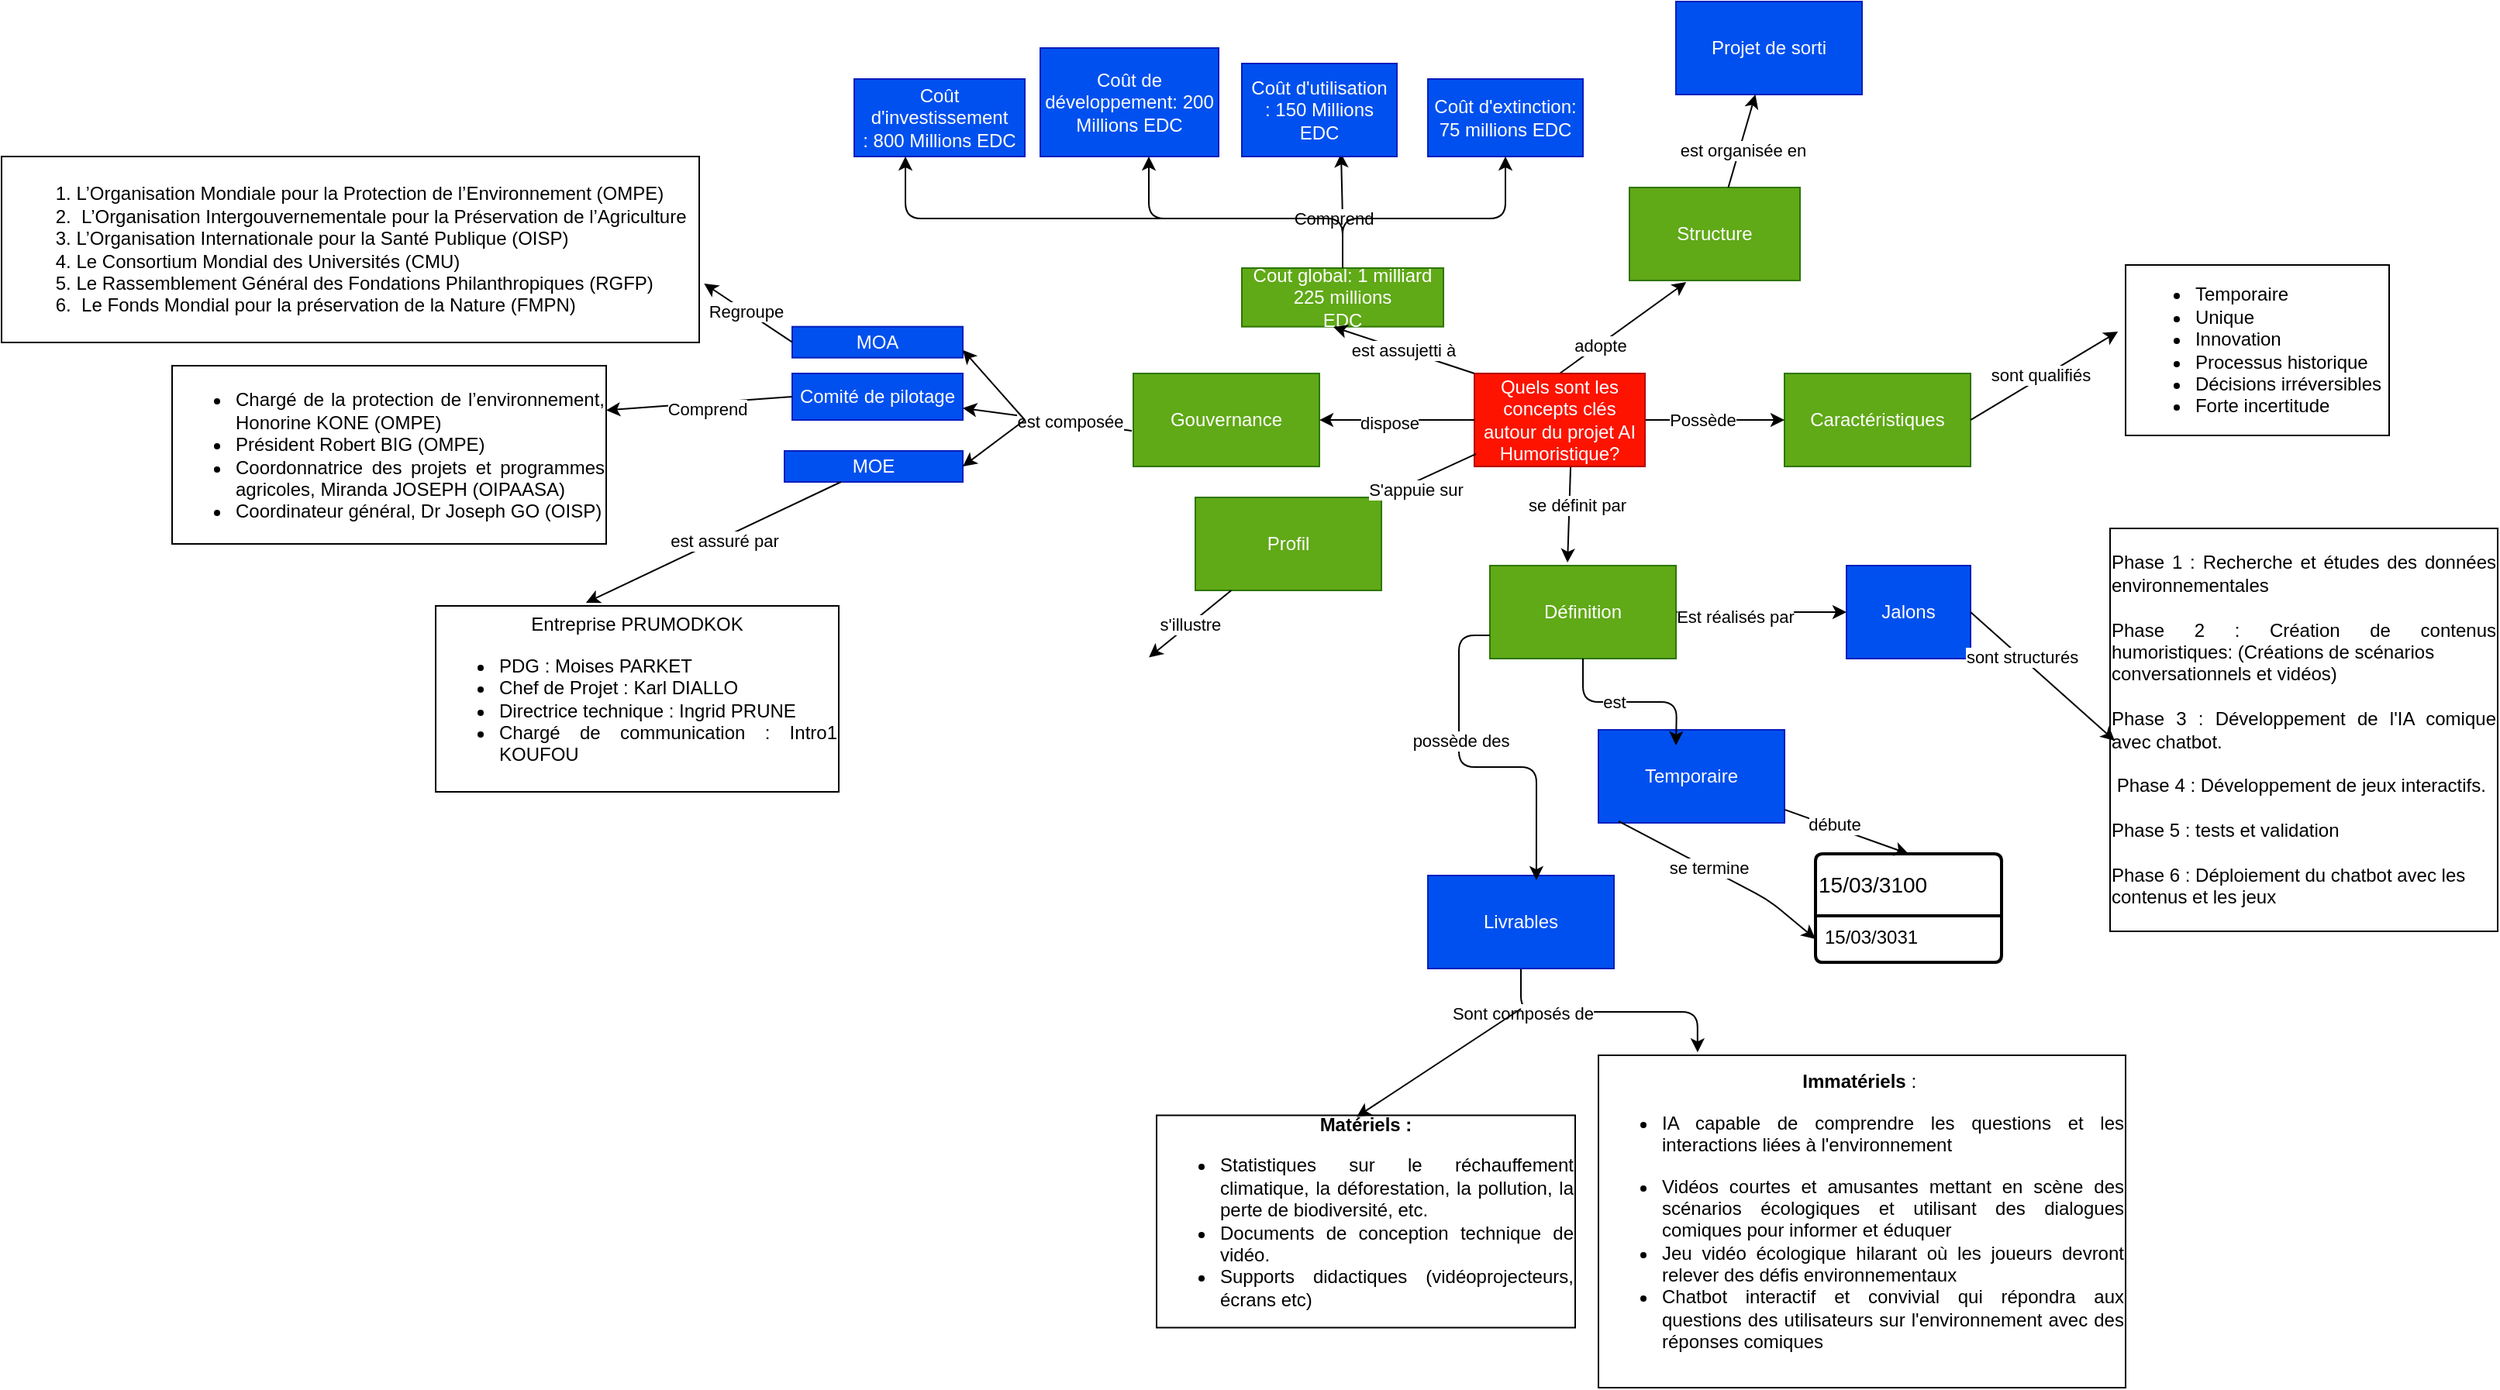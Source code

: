 <mxfile version="21.7.4" type="github">
  <diagram name="Page-1" id="jgOCqi_5Tre719O6qRZA">
    <mxGraphModel dx="2283" dy="1401" grid="1" gridSize="10" guides="1" tooltips="1" connect="1" arrows="1" fold="1" page="1" pageScale="1" pageWidth="1169" pageHeight="827" math="0" shadow="0">
      <root>
        <mxCell id="0" />
        <mxCell id="1" parent="0" />
        <mxCell id="ao5Dx0EDBYfPbkmx_Ae1-1" value="Projet de sorti" style="rounded=0;whiteSpace=wrap;html=1;fillColor=#0050ef;fontColor=#ffffff;strokeColor=#001DBC;" vertex="1" parent="1">
          <mxGeometry x="650" y="-210" width="120" height="60" as="geometry" />
        </mxCell>
        <mxCell id="ao5Dx0EDBYfPbkmx_Ae1-4" value="Structure" style="rounded=0;whiteSpace=wrap;html=1;fillColor=#60a917;fontColor=#ffffff;strokeColor=#2D7600;" vertex="1" parent="1">
          <mxGeometry x="620" y="-90" width="110" height="60" as="geometry" />
        </mxCell>
        <mxCell id="ao5Dx0EDBYfPbkmx_Ae1-95" style="edgeStyle=orthogonalEdgeStyle;orthogonalLoop=1;jettySize=auto;html=1;entryX=0.188;entryY=-0.009;entryDx=0;entryDy=0;entryPerimeter=0;" edge="1" parent="1" source="ao5Dx0EDBYfPbkmx_Ae1-6" target="ao5Dx0EDBYfPbkmx_Ae1-41">
          <mxGeometry relative="1" as="geometry" />
        </mxCell>
        <mxCell id="ao5Dx0EDBYfPbkmx_Ae1-96" value="Sont composés de" style="edgeLabel;html=1;align=center;verticalAlign=middle;resizable=0;points=[];" vertex="1" connectable="0" parent="ao5Dx0EDBYfPbkmx_Ae1-95">
          <mxGeometry x="-0.652" y="-1" relative="1" as="geometry">
            <mxPoint as="offset" />
          </mxGeometry>
        </mxCell>
        <mxCell id="ao5Dx0EDBYfPbkmx_Ae1-6" value="Livrables " style="rounded=0;whiteSpace=wrap;html=1;fillColor=#0050ef;fontColor=#ffffff;strokeColor=#001DBC;" vertex="1" parent="1">
          <mxGeometry x="490" y="354" width="120" height="60" as="geometry" />
        </mxCell>
        <mxCell id="ao5Dx0EDBYfPbkmx_Ae1-78" value="" style="edgeStyle=orthogonalEdgeStyle;orthogonalLoop=1;jettySize=auto;html=1;entryX=0;entryY=0.5;entryDx=0;entryDy=0;" edge="1" parent="1" source="ao5Dx0EDBYfPbkmx_Ae1-33" target="ao5Dx0EDBYfPbkmx_Ae1-43">
          <mxGeometry relative="1" as="geometry">
            <mxPoint x="775" y="280" as="targetPoint" />
          </mxGeometry>
        </mxCell>
        <mxCell id="ao5Dx0EDBYfPbkmx_Ae1-79" value="Est réalisés par " style="edgeLabel;html=1;align=center;verticalAlign=middle;resizable=0;points=[];" vertex="1" connectable="0" parent="ao5Dx0EDBYfPbkmx_Ae1-78">
          <mxGeometry x="-0.308" y="-3" relative="1" as="geometry">
            <mxPoint as="offset" />
          </mxGeometry>
        </mxCell>
        <mxCell id="ao5Dx0EDBYfPbkmx_Ae1-10" value="Coût de développement:&amp;nbsp;200 Millions EDC " style="rounded=0;whiteSpace=wrap;html=1;fillColor=#0050ef;fontColor=#ffffff;strokeColor=#001DBC;" vertex="1" parent="1">
          <mxGeometry x="240" y="-180" width="115" height="70" as="geometry" />
        </mxCell>
        <mxCell id="ao5Dx0EDBYfPbkmx_Ae1-12" value="Coût d&#39;investissement :&amp;nbsp;800 Millions EDC " style="rounded=0;whiteSpace=wrap;html=1;fillColor=#0050ef;fontColor=#ffffff;strokeColor=#001DBC;" vertex="1" parent="1">
          <mxGeometry x="120" y="-160" width="110" height="50" as="geometry" />
        </mxCell>
        <mxCell id="ao5Dx0EDBYfPbkmx_Ae1-32" value="Profil" style="rounded=0;whiteSpace=wrap;html=1;fillColor=#60a917;fontColor=#ffffff;strokeColor=#2D7600;" vertex="1" parent="1">
          <mxGeometry x="340" y="110" width="120" height="60" as="geometry" />
        </mxCell>
        <mxCell id="ao5Dx0EDBYfPbkmx_Ae1-33" value="Définition" style="rounded=0;whiteSpace=wrap;html=1;fillColor=#60a917;fontColor=#ffffff;strokeColor=#2D7600;" vertex="1" parent="1">
          <mxGeometry x="530" y="154" width="120" height="60" as="geometry" />
        </mxCell>
        <mxCell id="ao5Dx0EDBYfPbkmx_Ae1-36" value="Caractéristiques" style="rounded=0;whiteSpace=wrap;html=1;fillColor=#60a917;fontColor=#ffffff;strokeColor=#2D7600;" vertex="1" parent="1">
          <mxGeometry x="720" y="30.02" width="120" height="60" as="geometry" />
        </mxCell>
        <mxCell id="ao5Dx0EDBYfPbkmx_Ae1-37" value="Gouvernance" style="rounded=0;whiteSpace=wrap;html=1;fillColor=#60a917;fontColor=#ffffff;strokeColor=#2D7600;" vertex="1" parent="1">
          <mxGeometry x="300" y="30.02" width="120" height="60" as="geometry" />
        </mxCell>
        <mxCell id="ao5Dx0EDBYfPbkmx_Ae1-38" value="&lt;div align=&quot;justify&quot;&gt;Phase 1 : Recherche et études des données environnementales&lt;/div&gt;&lt;div align=&quot;justify&quot;&gt;&lt;br&gt;&lt;/div&gt;&lt;div align=&quot;justify&quot;&gt;Phase 2 : Création de contenus humoristiques: (Créations de scénarios&lt;br&gt;conversationnels et vidéos)&amp;nbsp;&lt;/div&gt;&lt;div align=&quot;justify&quot;&gt;&lt;br&gt;&lt;/div&gt;&lt;div align=&quot;justify&quot;&gt;Phase 3 : Développement de l&#39;IA comique avec chatbot.&lt;/div&gt;&lt;div align=&quot;justify&quot;&gt;&lt;br&gt;&lt;/div&gt;&lt;div align=&quot;justify&quot;&gt;&amp;nbsp;Phase 4 : Développement de jeux interactifs.&lt;/div&gt;&lt;div align=&quot;justify&quot;&gt;&lt;br&gt;&lt;/div&gt;&lt;div align=&quot;justify&quot;&gt;Phase 5 : tests et validation&lt;/div&gt;&lt;div align=&quot;justify&quot;&gt;&lt;br&gt;&lt;/div&gt;&lt;div align=&quot;justify&quot;&gt;Phase 6 : Déploiement du chatbot avec les&lt;br&gt;contenus et les jeux&lt;br&gt;&lt;/div&gt;" style="rounded=0;whiteSpace=wrap;html=1;" vertex="1" parent="1">
          <mxGeometry x="930" y="130" width="250" height="260" as="geometry" />
        </mxCell>
        <mxCell id="ao5Dx0EDBYfPbkmx_Ae1-40" value="Comité de pilotage " style="rounded=0;whiteSpace=wrap;html=1;fillColor=#0050ef;fontColor=#ffffff;strokeColor=#001DBC;" vertex="1" parent="1">
          <mxGeometry x="80" y="30.02" width="110" height="30" as="geometry" />
        </mxCell>
        <mxCell id="ao5Dx0EDBYfPbkmx_Ae1-41" value="&lt;div&gt;&lt;b&gt;Immatériels &lt;/b&gt;:&amp;nbsp;&lt;div align=&quot;justify&quot;&gt;&lt;ul&gt;&lt;li&gt;IA capable de comprendre les questions et les interactions liées à l&#39;environnement&lt;/li&gt;&lt;/ul&gt;&lt;/div&gt;&lt;/div&gt;&lt;div align=&quot;justify&quot;&gt;&lt;ul&gt;&lt;li&gt;Vidéos courtes et amusantes mettant en scène des scénarios écologiques et utilisant des dialogues comiques pour informer et éduquer&lt;/li&gt;&lt;li&gt;Jeu vidéo écologique hilarant où les joueurs devront relever des défis environnementaux&lt;/li&gt;&lt;li&gt;Chatbot interactif et convivial qui répondra aux questions des utilisateurs sur l&#39;environnement avec des réponses comiques&lt;/li&gt;&lt;/ul&gt;&lt;/div&gt;" style="rounded=0;whiteSpace=wrap;html=1;" vertex="1" parent="1">
          <mxGeometry x="600" y="470" width="340" height="214.5" as="geometry" />
        </mxCell>
        <mxCell id="ao5Dx0EDBYfPbkmx_Ae1-43" value="Jalons" style="rounded=0;whiteSpace=wrap;html=1;fillColor=#0050ef;fontColor=#ffffff;strokeColor=#001DBC;" vertex="1" parent="1">
          <mxGeometry x="760" y="154" width="80" height="60" as="geometry" />
        </mxCell>
        <mxCell id="ao5Dx0EDBYfPbkmx_Ae1-46" value="&lt;div&gt;&lt;b&gt;Matériels :&lt;/b&gt;&lt;br&gt;&lt;/div&gt;&lt;ul&gt;&lt;li&gt;&lt;div align=&quot;justify&quot;&gt;Statistiques sur le réchauffement climatique, la déforestation, la pollution, la perte de biodiversité, etc.&lt;/div&gt;&lt;/li&gt;&lt;li&gt;&lt;div align=&quot;justify&quot;&gt;Documents de conception technique de vidéo.&lt;/div&gt;&lt;/li&gt;&lt;li&gt;&lt;div align=&quot;justify&quot;&gt;Supports didactiques (vidéoprojecteurs, écrans etc)&lt;/div&gt;&lt;/li&gt;&lt;/ul&gt;" style="rounded=0;whiteSpace=wrap;html=1;" vertex="1" parent="1">
          <mxGeometry x="315" y="508.75" width="270" height="137" as="geometry" />
        </mxCell>
        <mxCell id="ao5Dx0EDBYfPbkmx_Ae1-92" value="" style="endArrow=classic;html=1;exitX=1;exitY=0.5;exitDx=0;exitDy=0;entryX=0.012;entryY=0.527;entryDx=0;entryDy=0;entryPerimeter=0;" edge="1" parent="1" source="ao5Dx0EDBYfPbkmx_Ae1-43" target="ao5Dx0EDBYfPbkmx_Ae1-38">
          <mxGeometry width="50" height="50" relative="1" as="geometry">
            <mxPoint x="1040" y="340" as="sourcePoint" />
            <mxPoint x="1180" y="340" as="targetPoint" />
          </mxGeometry>
        </mxCell>
        <mxCell id="ao5Dx0EDBYfPbkmx_Ae1-93" value="sont structurés" style="edgeLabel;html=1;align=center;verticalAlign=middle;resizable=0;points=[];" vertex="1" connectable="0" parent="ao5Dx0EDBYfPbkmx_Ae1-92">
          <mxGeometry x="-0.3" relative="1" as="geometry">
            <mxPoint as="offset" />
          </mxGeometry>
        </mxCell>
        <mxCell id="ao5Dx0EDBYfPbkmx_Ae1-94" value="" style="endArrow=classic;html=1;entryX=0.478;entryY=0.007;entryDx=0;entryDy=0;entryPerimeter=0;" edge="1" parent="1" target="ao5Dx0EDBYfPbkmx_Ae1-46">
          <mxGeometry width="50" height="50" relative="1" as="geometry">
            <mxPoint x="550" y="440" as="sourcePoint" />
            <mxPoint x="550" y="350" as="targetPoint" />
          </mxGeometry>
        </mxCell>
        <mxCell id="ao5Dx0EDBYfPbkmx_Ae1-97" value="" style="endArrow=classic;html=1;entryX=0.417;entryY=-0.033;entryDx=0;entryDy=0;entryPerimeter=0;exitX=0.564;exitY=1;exitDx=0;exitDy=0;exitPerimeter=0;" edge="1" parent="1" source="ao5Dx0EDBYfPbkmx_Ae1-7" target="ao5Dx0EDBYfPbkmx_Ae1-33">
          <mxGeometry width="50" height="50" relative="1" as="geometry">
            <mxPoint x="490" y="400" as="sourcePoint" />
            <mxPoint x="540" y="350" as="targetPoint" />
          </mxGeometry>
        </mxCell>
        <mxCell id="ao5Dx0EDBYfPbkmx_Ae1-98" value="se définit par " style="edgeLabel;html=1;align=center;verticalAlign=middle;resizable=0;points=[];" vertex="1" connectable="0" parent="ao5Dx0EDBYfPbkmx_Ae1-97">
          <mxGeometry x="-0.193" y="5" relative="1" as="geometry">
            <mxPoint as="offset" />
          </mxGeometry>
        </mxCell>
        <mxCell id="ao5Dx0EDBYfPbkmx_Ae1-99" value="Temporaire" style="rounded=0;whiteSpace=wrap;html=1;fillColor=#0050ef;fontColor=#ffffff;strokeColor=#001DBC;" vertex="1" parent="1">
          <mxGeometry x="600" y="260" width="120" height="60" as="geometry" />
        </mxCell>
        <mxCell id="ao5Dx0EDBYfPbkmx_Ae1-100" value="15/03/3100" style="swimlane;childLayout=stackLayout;horizontal=1;startSize=40;horizontalStack=0;rounded=1;fontSize=14;fontStyle=0;strokeWidth=2;resizeParent=0;resizeLast=1;shadow=0;dashed=0;align=left;arcSize=4;whiteSpace=wrap;html=1;" vertex="1" parent="1">
          <mxGeometry x="740" y="340" width="120" height="70" as="geometry" />
        </mxCell>
        <mxCell id="ao5Dx0EDBYfPbkmx_Ae1-101" value="15/03/3031" style="align=left;strokeColor=none;fillColor=none;spacingLeft=4;fontSize=12;verticalAlign=top;resizable=0;rotatable=0;part=1;html=1;" vertex="1" parent="ao5Dx0EDBYfPbkmx_Ae1-100">
          <mxGeometry y="40" width="120" height="30" as="geometry" />
        </mxCell>
        <mxCell id="ao5Dx0EDBYfPbkmx_Ae1-102" value="" style="endArrow=classic;html=1;exitX=0.108;exitY=0.983;exitDx=0;exitDy=0;exitPerimeter=0;entryX=0;entryY=0.5;entryDx=0;entryDy=0;" edge="1" parent="1" source="ao5Dx0EDBYfPbkmx_Ae1-99" target="ao5Dx0EDBYfPbkmx_Ae1-101">
          <mxGeometry width="50" height="50" relative="1" as="geometry">
            <mxPoint x="690" y="460" as="sourcePoint" />
            <mxPoint x="740" y="410" as="targetPoint" />
            <Array as="points">
              <mxPoint x="710" y="370" />
            </Array>
          </mxGeometry>
        </mxCell>
        <mxCell id="ao5Dx0EDBYfPbkmx_Ae1-103" value="se termine" style="edgeLabel;html=1;align=center;verticalAlign=middle;resizable=0;points=[];" vertex="1" connectable="0" parent="ao5Dx0EDBYfPbkmx_Ae1-102">
          <mxGeometry x="-0.128" y="1" relative="1" as="geometry">
            <mxPoint as="offset" />
          </mxGeometry>
        </mxCell>
        <mxCell id="ao5Dx0EDBYfPbkmx_Ae1-104" value="" style="endArrow=classic;html=1;entryX=0.5;entryY=0;entryDx=0;entryDy=0;" edge="1" parent="1" source="ao5Dx0EDBYfPbkmx_Ae1-99" target="ao5Dx0EDBYfPbkmx_Ae1-100">
          <mxGeometry width="50" height="50" relative="1" as="geometry">
            <mxPoint x="850" y="260" as="sourcePoint" />
            <mxPoint x="740" y="410" as="targetPoint" />
          </mxGeometry>
        </mxCell>
        <mxCell id="ao5Dx0EDBYfPbkmx_Ae1-105" value="débute" style="edgeLabel;html=1;align=center;verticalAlign=middle;resizable=0;points=[];" vertex="1" connectable="0" parent="ao5Dx0EDBYfPbkmx_Ae1-104">
          <mxGeometry x="-0.238" y="2" relative="1" as="geometry">
            <mxPoint as="offset" />
          </mxGeometry>
        </mxCell>
        <mxCell id="ao5Dx0EDBYfPbkmx_Ae1-106" value="" style="endArrow=classic;html=1;entryX=0.333;entryY=1.017;entryDx=0;entryDy=0;entryPerimeter=0;" edge="1" parent="1" target="ao5Dx0EDBYfPbkmx_Ae1-4">
          <mxGeometry width="50" height="50" relative="1" as="geometry">
            <mxPoint x="575" y="30.02" as="sourcePoint" />
            <mxPoint x="585" y="-40" as="targetPoint" />
          </mxGeometry>
        </mxCell>
        <mxCell id="ao5Dx0EDBYfPbkmx_Ae1-117" value="adopte" style="edgeLabel;html=1;align=center;verticalAlign=middle;resizable=0;points=[];" vertex="1" connectable="0" parent="ao5Dx0EDBYfPbkmx_Ae1-106">
          <mxGeometry x="-0.372" relative="1" as="geometry">
            <mxPoint as="offset" />
          </mxGeometry>
        </mxCell>
        <mxCell id="ao5Dx0EDBYfPbkmx_Ae1-107" value="" style="endArrow=classic;html=1;exitX=0.5;exitY=0;exitDx=0;exitDy=0;entryX=0.64;entryY=0.967;entryDx=0;entryDy=0;entryPerimeter=0;" edge="1" parent="1" source="ao5Dx0EDBYfPbkmx_Ae1-2" target="ao5Dx0EDBYfPbkmx_Ae1-129">
          <mxGeometry width="50" height="50" relative="1" as="geometry">
            <mxPoint x="330" y="-50" as="sourcePoint" />
            <mxPoint x="380" y="-100" as="targetPoint" />
            <Array as="points">
              <mxPoint x="435" y="-70" />
            </Array>
          </mxGeometry>
        </mxCell>
        <mxCell id="ao5Dx0EDBYfPbkmx_Ae1-109" style="edgeStyle=orthogonalEdgeStyle;orthogonalLoop=1;jettySize=auto;html=1;" edge="1" parent="1" source="ao5Dx0EDBYfPbkmx_Ae1-33">
          <mxGeometry relative="1" as="geometry">
            <mxPoint x="650" y="270" as="targetPoint" />
          </mxGeometry>
        </mxCell>
        <mxCell id="ao5Dx0EDBYfPbkmx_Ae1-110" value="est" style="edgeLabel;html=1;align=center;verticalAlign=middle;resizable=0;points=[];" vertex="1" connectable="0" parent="ao5Dx0EDBYfPbkmx_Ae1-109">
          <mxGeometry x="-0.176" relative="1" as="geometry">
            <mxPoint as="offset" />
          </mxGeometry>
        </mxCell>
        <mxCell id="ao5Dx0EDBYfPbkmx_Ae1-111" style="edgeStyle=orthogonalEdgeStyle;orthogonalLoop=1;jettySize=auto;html=1;exitX=0;exitY=0.75;exitDx=0;exitDy=0;entryX=0.583;entryY=0.05;entryDx=0;entryDy=0;entryPerimeter=0;" edge="1" parent="1" source="ao5Dx0EDBYfPbkmx_Ae1-33" target="ao5Dx0EDBYfPbkmx_Ae1-6">
          <mxGeometry relative="1" as="geometry">
            <mxPoint x="540" y="280" as="sourcePoint" />
            <mxPoint x="510" y="320" as="targetPoint" />
          </mxGeometry>
        </mxCell>
        <mxCell id="ao5Dx0EDBYfPbkmx_Ae1-112" value="possède des" style="edgeLabel;html=1;align=center;verticalAlign=middle;resizable=0;points=[];" vertex="1" connectable="0" parent="ao5Dx0EDBYfPbkmx_Ae1-111">
          <mxGeometry x="-0.232" y="1" relative="1" as="geometry">
            <mxPoint as="offset" />
          </mxGeometry>
        </mxCell>
        <mxCell id="ao5Dx0EDBYfPbkmx_Ae1-89" value="" style="endArrow=classic;html=1;strokeWidth=1;exitX=1;exitY=0.5;exitDx=0;exitDy=0;" edge="1" parent="1" source="ao5Dx0EDBYfPbkmx_Ae1-7" target="ao5Dx0EDBYfPbkmx_Ae1-36">
          <mxGeometry width="50" height="50" relative="1" as="geometry">
            <mxPoint x="660" y="-39.992" as="sourcePoint" />
            <mxPoint x="670" y="70" as="targetPoint" />
          </mxGeometry>
        </mxCell>
        <mxCell id="ao5Dx0EDBYfPbkmx_Ae1-113" value="Possède" style="edgeLabel;html=1;align=center;verticalAlign=middle;resizable=0;points=[];" vertex="1" connectable="0" parent="ao5Dx0EDBYfPbkmx_Ae1-89">
          <mxGeometry x="-0.175" relative="1" as="geometry">
            <mxPoint as="offset" />
          </mxGeometry>
        </mxCell>
        <mxCell id="ao5Dx0EDBYfPbkmx_Ae1-125" value="" style="edgeStyle=orthogonalEdgeStyle;orthogonalLoop=1;jettySize=auto;html=1;" edge="1" parent="1" source="ao5Dx0EDBYfPbkmx_Ae1-2" target="ao5Dx0EDBYfPbkmx_Ae1-10">
          <mxGeometry relative="1" as="geometry">
            <Array as="points">
              <mxPoint x="435" y="-70" />
              <mxPoint x="310" y="-70" />
            </Array>
          </mxGeometry>
        </mxCell>
        <mxCell id="ao5Dx0EDBYfPbkmx_Ae1-127" value="Comprend" style="edgeLabel;html=1;align=center;verticalAlign=middle;resizable=0;points=[];" vertex="1" connectable="0" parent="ao5Dx0EDBYfPbkmx_Ae1-125">
          <mxGeometry x="-0.616" relative="1" as="geometry">
            <mxPoint as="offset" />
          </mxGeometry>
        </mxCell>
        <mxCell id="ao5Dx0EDBYfPbkmx_Ae1-126" value="" style="edgeStyle=orthogonalEdgeStyle;orthogonalLoop=1;jettySize=auto;html=1;" edge="1" parent="1" target="ao5Dx0EDBYfPbkmx_Ae1-12">
          <mxGeometry relative="1" as="geometry">
            <mxPoint x="435" y="-40" as="sourcePoint" />
            <mxPoint x="152.5" y="-90" as="targetPoint" />
            <Array as="points">
              <mxPoint x="435" y="-70" />
              <mxPoint x="153" y="-70" />
            </Array>
          </mxGeometry>
        </mxCell>
        <mxCell id="ao5Dx0EDBYfPbkmx_Ae1-2" value="Cout global: 1 milliard 225 millions&lt;br/&gt;EDC" style="rounded=0;whiteSpace=wrap;html=1;fillColor=#60a917;strokeColor=#2D7600;fontColor=#ffffff;" vertex="1" parent="1">
          <mxGeometry x="370" y="-38.0" width="130" height="37.83" as="geometry" />
        </mxCell>
        <mxCell id="ao5Dx0EDBYfPbkmx_Ae1-7" value="Quels sont les concepts clés autour du projet AI Humoristique?" style="rounded=0;whiteSpace=wrap;html=1;fillColor=#fd1300;fontColor=#ffffff;strokeColor=#B20000;" vertex="1" parent="1">
          <mxGeometry x="520" y="30.02" width="110" height="60" as="geometry" />
        </mxCell>
        <mxCell id="ao5Dx0EDBYfPbkmx_Ae1-114" value="&lt;div align=&quot;justify&quot;&gt;&lt;ul&gt;&lt;li&gt;Temporaire&amp;nbsp;&lt;/li&gt;&lt;li&gt;Unique&lt;/li&gt;&lt;li&gt;Innovation&lt;/li&gt;&lt;li&gt;Processus historique&lt;/li&gt;&lt;li&gt;Décisions irréversibles &lt;br&gt;&lt;/li&gt;&lt;li&gt;Forte incertitude&lt;/li&gt;&lt;/ul&gt;&lt;/div&gt;" style="rounded=0;whiteSpace=wrap;html=1;" vertex="1" parent="1">
          <mxGeometry x="940" y="-40" width="170" height="110" as="geometry" />
        </mxCell>
        <mxCell id="ao5Dx0EDBYfPbkmx_Ae1-115" value="" style="endArrow=classic;html=1;entryX=-0.029;entryY=0.391;entryDx=0;entryDy=0;entryPerimeter=0;exitX=1;exitY=0.5;exitDx=0;exitDy=0;" edge="1" parent="1" source="ao5Dx0EDBYfPbkmx_Ae1-36" target="ao5Dx0EDBYfPbkmx_Ae1-114">
          <mxGeometry width="50" height="50" relative="1" as="geometry">
            <mxPoint x="480" y="130" as="sourcePoint" />
            <mxPoint x="530" y="80" as="targetPoint" />
          </mxGeometry>
        </mxCell>
        <mxCell id="ao5Dx0EDBYfPbkmx_Ae1-116" value="sont qualifiés" style="edgeLabel;html=1;align=center;verticalAlign=middle;resizable=0;points=[];" vertex="1" connectable="0" parent="ao5Dx0EDBYfPbkmx_Ae1-115">
          <mxGeometry x="-0.045" y="2" relative="1" as="geometry">
            <mxPoint as="offset" />
          </mxGeometry>
        </mxCell>
        <mxCell id="ao5Dx0EDBYfPbkmx_Ae1-118" value="" style="endArrow=classic;html=1;" edge="1" parent="1" source="ao5Dx0EDBYfPbkmx_Ae1-4" target="ao5Dx0EDBYfPbkmx_Ae1-1">
          <mxGeometry width="50" height="50" relative="1" as="geometry">
            <mxPoint x="610" y="-100" as="sourcePoint" />
            <mxPoint x="660" y="-150" as="targetPoint" />
          </mxGeometry>
        </mxCell>
        <mxCell id="ao5Dx0EDBYfPbkmx_Ae1-119" value="est organisée en" style="edgeLabel;html=1;align=center;verticalAlign=middle;resizable=0;points=[];" vertex="1" connectable="0" parent="ao5Dx0EDBYfPbkmx_Ae1-118">
          <mxGeometry x="-0.18" y="-2" relative="1" as="geometry">
            <mxPoint as="offset" />
          </mxGeometry>
        </mxCell>
        <mxCell id="ao5Dx0EDBYfPbkmx_Ae1-120" value="est assujetti à " style="endArrow=classic;html=1;entryX=0.454;entryY=1.004;entryDx=0;entryDy=0;entryPerimeter=0;exitX=0;exitY=0;exitDx=0;exitDy=0;" edge="1" parent="1" source="ao5Dx0EDBYfPbkmx_Ae1-7" target="ao5Dx0EDBYfPbkmx_Ae1-2">
          <mxGeometry width="50" height="50" relative="1" as="geometry">
            <mxPoint x="410" y="130" as="sourcePoint" />
            <mxPoint x="460" y="80" as="targetPoint" />
          </mxGeometry>
        </mxCell>
        <mxCell id="ao5Dx0EDBYfPbkmx_Ae1-128" value="Coût d&#39;extinction: 75 millions EDC" style="rounded=0;whiteSpace=wrap;html=1;fillColor=#0050ef;fontColor=#ffffff;strokeColor=#001DBC;" vertex="1" parent="1">
          <mxGeometry x="490" y="-160" width="100" height="50" as="geometry" />
        </mxCell>
        <mxCell id="ao5Dx0EDBYfPbkmx_Ae1-129" value="Coût d&#39;utilisation :&amp;nbsp;150 Millions EDC " style="rounded=0;whiteSpace=wrap;html=1;fillColor=#0050ef;fontColor=#ffffff;strokeColor=#001DBC;" vertex="1" parent="1">
          <mxGeometry x="370" y="-170" width="100" height="60" as="geometry" />
        </mxCell>
        <mxCell id="ao5Dx0EDBYfPbkmx_Ae1-130" value="" style="endArrow=classic;html=1;exitX=0.5;exitY=0;exitDx=0;exitDy=0;entryX=0.5;entryY=1;entryDx=0;entryDy=0;" edge="1" parent="1" source="ao5Dx0EDBYfPbkmx_Ae1-2" target="ao5Dx0EDBYfPbkmx_Ae1-128">
          <mxGeometry width="50" height="50" relative="1" as="geometry">
            <mxPoint x="340" y="60" as="sourcePoint" />
            <mxPoint x="390" y="10" as="targetPoint" />
            <Array as="points">
              <mxPoint x="435" y="-70" />
              <mxPoint x="540" y="-70" />
            </Array>
          </mxGeometry>
        </mxCell>
        <mxCell id="ao5Dx0EDBYfPbkmx_Ae1-131" value="" style="endArrow=classic;html=1;exitX=0;exitY=0.5;exitDx=0;exitDy=0;" edge="1" parent="1" source="ao5Dx0EDBYfPbkmx_Ae1-7" target="ao5Dx0EDBYfPbkmx_Ae1-37">
          <mxGeometry width="50" height="50" relative="1" as="geometry">
            <mxPoint x="430" y="290" as="sourcePoint" />
            <mxPoint x="480" y="240" as="targetPoint" />
          </mxGeometry>
        </mxCell>
        <mxCell id="ao5Dx0EDBYfPbkmx_Ae1-132" value="dispose" style="edgeLabel;html=1;align=center;verticalAlign=middle;resizable=0;points=[];" vertex="1" connectable="0" parent="ao5Dx0EDBYfPbkmx_Ae1-131">
          <mxGeometry x="0.112" y="2" relative="1" as="geometry">
            <mxPoint as="offset" />
          </mxGeometry>
        </mxCell>
        <mxCell id="ao5Dx0EDBYfPbkmx_Ae1-134" value="" style="endArrow=classic;html=1;exitX=-0.008;exitY=0.616;exitDx=0;exitDy=0;exitPerimeter=0;" edge="1" parent="1" source="ao5Dx0EDBYfPbkmx_Ae1-37" target="ao5Dx0EDBYfPbkmx_Ae1-40">
          <mxGeometry width="50" height="50" relative="1" as="geometry">
            <mxPoint x="310" y="20" as="sourcePoint" />
            <mxPoint x="360" y="-30" as="targetPoint" />
          </mxGeometry>
        </mxCell>
        <mxCell id="ao5Dx0EDBYfPbkmx_Ae1-135" value="est composée " style="edgeLabel;html=1;align=center;verticalAlign=middle;resizable=0;points=[];" vertex="1" connectable="0" parent="ao5Dx0EDBYfPbkmx_Ae1-134">
          <mxGeometry x="-0.256" y="-1" relative="1" as="geometry">
            <mxPoint as="offset" />
          </mxGeometry>
        </mxCell>
        <mxCell id="ao5Dx0EDBYfPbkmx_Ae1-136" value="MOE" style="rounded=0;whiteSpace=wrap;html=1;fillColor=#0050ef;fontColor=#ffffff;strokeColor=#001DBC;" vertex="1" parent="1">
          <mxGeometry x="75" y="80" width="115" height="20" as="geometry" />
        </mxCell>
        <mxCell id="ao5Dx0EDBYfPbkmx_Ae1-137" value="MOA" style="rounded=0;whiteSpace=wrap;html=1;fillColor=#0050ef;fontColor=#ffffff;strokeColor=#001DBC;" vertex="1" parent="1">
          <mxGeometry x="80" y="-0.17" width="110" height="20" as="geometry" />
        </mxCell>
        <mxCell id="ao5Dx0EDBYfPbkmx_Ae1-138" value="" style="endArrow=classic;html=1;entryX=1;entryY=0.5;entryDx=0;entryDy=0;" edge="1" parent="1" target="ao5Dx0EDBYfPbkmx_Ae1-136">
          <mxGeometry width="50" height="50" relative="1" as="geometry">
            <mxPoint x="230" y="60" as="sourcePoint" />
            <mxPoint x="360" y="-30" as="targetPoint" />
          </mxGeometry>
        </mxCell>
        <mxCell id="ao5Dx0EDBYfPbkmx_Ae1-139" value="" style="endArrow=classic;html=1;entryX=1;entryY=0.75;entryDx=0;entryDy=0;" edge="1" parent="1" target="ao5Dx0EDBYfPbkmx_Ae1-137">
          <mxGeometry width="50" height="50" relative="1" as="geometry">
            <mxPoint x="230" y="60" as="sourcePoint" />
            <mxPoint x="360" y="-30" as="targetPoint" />
          </mxGeometry>
        </mxCell>
        <mxCell id="ao5Dx0EDBYfPbkmx_Ae1-141" value="&lt;div align=&quot;justify&quot;&gt;&lt;ul&gt;&lt;li&gt;Chargé de la protection de l’environnement, Honorine KONE (OMPE)&lt;/li&gt;&lt;li&gt;Président Robert BIG (OMPE)&lt;/li&gt;&lt;li&gt;Coordonnatrice des projets et programmes agricoles, Miranda JOSEPH (OIPAASA)&lt;/li&gt;&lt;li&gt;Coordinateur général, Dr Joseph GO (OISP)&lt;/li&gt;&lt;/ul&gt;&lt;/div&gt;" style="rounded=0;whiteSpace=wrap;html=1;" vertex="1" parent="1">
          <mxGeometry x="-320" y="25.01" width="280" height="114.99" as="geometry" />
        </mxCell>
        <mxCell id="ao5Dx0EDBYfPbkmx_Ae1-142" value="" style="endArrow=classic;html=1;entryX=1;entryY=0.25;entryDx=0;entryDy=0;exitX=0;exitY=0.5;exitDx=0;exitDy=0;" edge="1" parent="1" source="ao5Dx0EDBYfPbkmx_Ae1-40" target="ao5Dx0EDBYfPbkmx_Ae1-141">
          <mxGeometry width="50" height="50" relative="1" as="geometry">
            <mxPoint x="120" y="20" as="sourcePoint" />
            <mxPoint x="170" y="-30" as="targetPoint" />
          </mxGeometry>
        </mxCell>
        <mxCell id="ao5Dx0EDBYfPbkmx_Ae1-143" value="Comprend" style="edgeLabel;html=1;align=center;verticalAlign=middle;resizable=0;points=[];" vertex="1" connectable="0" parent="ao5Dx0EDBYfPbkmx_Ae1-142">
          <mxGeometry x="-0.067" y="4" relative="1" as="geometry">
            <mxPoint as="offset" />
          </mxGeometry>
        </mxCell>
        <mxCell id="ao5Dx0EDBYfPbkmx_Ae1-144" value="Entreprise PRUMODKOK&lt;div align=&quot;justify&quot;&gt;&lt;ul&gt;&lt;li&gt;PDG : Moises PARKET&lt;/li&gt;&lt;li&gt;Chef de Projet : Karl DIALLO&lt;/li&gt;&lt;li&gt;Directrice technique : Ingrid PRUNE&lt;/li&gt;&lt;li&gt;Chargé de communication : Intro1 KOUFOU&lt;/li&gt;&lt;/ul&gt;&lt;/div&gt;" style="rounded=0;whiteSpace=wrap;html=1;" vertex="1" parent="1">
          <mxGeometry x="-150" y="180" width="260" height="120" as="geometry" />
        </mxCell>
        <mxCell id="ao5Dx0EDBYfPbkmx_Ae1-145" value="" style="endArrow=classic;html=1;entryX=0.373;entryY=-0.017;entryDx=0;entryDy=0;entryPerimeter=0;" edge="1" parent="1" source="ao5Dx0EDBYfPbkmx_Ae1-136" target="ao5Dx0EDBYfPbkmx_Ae1-144">
          <mxGeometry width="50" height="50" relative="1" as="geometry">
            <mxPoint x="-120" y="40" as="sourcePoint" />
            <mxPoint x="-70" y="-10" as="targetPoint" />
          </mxGeometry>
        </mxCell>
        <mxCell id="ao5Dx0EDBYfPbkmx_Ae1-146" value="est" style="edgeLabel;html=1;align=center;verticalAlign=middle;resizable=0;points=[];" vertex="1" connectable="0" parent="ao5Dx0EDBYfPbkmx_Ae1-145">
          <mxGeometry x="-0.054" y="1" relative="1" as="geometry">
            <mxPoint x="1" as="offset" />
          </mxGeometry>
        </mxCell>
        <mxCell id="ao5Dx0EDBYfPbkmx_Ae1-155" value="est assuré par" style="edgeLabel;html=1;align=center;verticalAlign=middle;resizable=0;points=[];" vertex="1" connectable="0" parent="ao5Dx0EDBYfPbkmx_Ae1-145">
          <mxGeometry x="-0.07" y="2" relative="1" as="geometry">
            <mxPoint as="offset" />
          </mxGeometry>
        </mxCell>
        <mxCell id="ao5Dx0EDBYfPbkmx_Ae1-147" value="&lt;div align=&quot;justify&quot;&gt;&lt;ol&gt;&lt;li&gt;L’Organisation Mondiale pour la Protection de l’Environnement (OMPE)&lt;/li&gt;&lt;li&gt;&amp;nbsp;L’Organisation Intergouvernementale pour la Préservation de l’Agriculture&lt;/li&gt;&lt;li&gt;L’Organisation Internationale pour la Santé Publique (OISP)&lt;/li&gt;&lt;li&gt;Le Consortium Mondial des Universités (CMU)&lt;/li&gt;&lt;li&gt;Le Rassemblement Général des Fondations Philanthropiques (RGFP)&lt;/li&gt;&lt;li&gt;&amp;nbsp;Le Fonds Mondial pour la préservation de la Nature (FMPN)&lt;/li&gt;&lt;/ol&gt;&lt;/div&gt;" style="rounded=0;whiteSpace=wrap;html=1;" vertex="1" parent="1">
          <mxGeometry x="-430" y="-110" width="450" height="120" as="geometry" />
        </mxCell>
        <mxCell id="ao5Dx0EDBYfPbkmx_Ae1-148" value="" style="endArrow=classic;html=1;entryX=1.007;entryY=0.683;entryDx=0;entryDy=0;entryPerimeter=0;exitX=0;exitY=0.5;exitDx=0;exitDy=0;" edge="1" parent="1" source="ao5Dx0EDBYfPbkmx_Ae1-137" target="ao5Dx0EDBYfPbkmx_Ae1-147">
          <mxGeometry width="50" height="50" relative="1" as="geometry">
            <mxPoint x="100" y="90" as="sourcePoint" />
            <mxPoint x="150" y="40" as="targetPoint" />
          </mxGeometry>
        </mxCell>
        <mxCell id="ao5Dx0EDBYfPbkmx_Ae1-149" value="Regroupe" style="edgeLabel;html=1;align=center;verticalAlign=middle;resizable=0;points=[];" vertex="1" connectable="0" parent="ao5Dx0EDBYfPbkmx_Ae1-148">
          <mxGeometry x="0.069" y="-1" relative="1" as="geometry">
            <mxPoint y="1" as="offset" />
          </mxGeometry>
        </mxCell>
        <mxCell id="ao5Dx0EDBYfPbkmx_Ae1-150" value="" style="endArrow=classic;html=1;exitX=0.009;exitY=0.866;exitDx=0;exitDy=0;exitPerimeter=0;entryX=1;entryY=0;entryDx=0;entryDy=0;" edge="1" parent="1" source="ao5Dx0EDBYfPbkmx_Ae1-7" target="ao5Dx0EDBYfPbkmx_Ae1-32">
          <mxGeometry width="50" height="50" relative="1" as="geometry">
            <mxPoint x="270" y="100" as="sourcePoint" />
            <mxPoint x="320" y="50" as="targetPoint" />
          </mxGeometry>
        </mxCell>
        <mxCell id="ao5Dx0EDBYfPbkmx_Ae1-151" value="S&#39;appuie sur" style="edgeLabel;html=1;align=center;verticalAlign=middle;resizable=0;points=[];" vertex="1" connectable="0" parent="ao5Dx0EDBYfPbkmx_Ae1-150">
          <mxGeometry x="0.348" y="4" relative="1" as="geometry">
            <mxPoint as="offset" />
          </mxGeometry>
        </mxCell>
        <mxCell id="ao5Dx0EDBYfPbkmx_Ae1-152" value="" style="endArrow=classic;html=1;entryX=0.643;entryY=-0.004;entryDx=0;entryDy=0;entryPerimeter=0;" edge="1" parent="1" source="ao5Dx0EDBYfPbkmx_Ae1-32">
          <mxGeometry width="50" height="50" relative="1" as="geometry">
            <mxPoint x="270" y="100" as="sourcePoint" />
            <mxPoint x="310.04" y="213.306" as="targetPoint" />
          </mxGeometry>
        </mxCell>
        <mxCell id="ao5Dx0EDBYfPbkmx_Ae1-154" value="s&#39;illustre&amp;nbsp; " style="edgeLabel;html=1;align=center;verticalAlign=middle;resizable=0;points=[];" vertex="1" connectable="0" parent="ao5Dx0EDBYfPbkmx_Ae1-152">
          <mxGeometry x="-0.032" y="1" relative="1" as="geometry">
            <mxPoint as="offset" />
          </mxGeometry>
        </mxCell>
      </root>
    </mxGraphModel>
  </diagram>
</mxfile>
